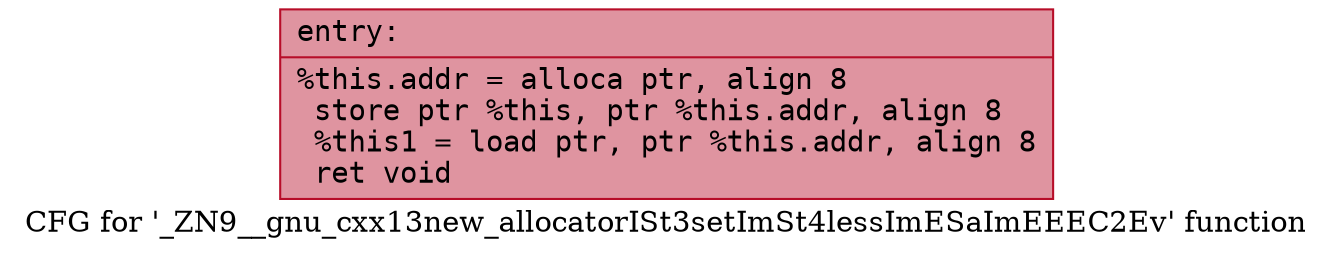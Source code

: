 digraph "CFG for '_ZN9__gnu_cxx13new_allocatorISt3setImSt4lessImESaImEEEC2Ev' function" {
	label="CFG for '_ZN9__gnu_cxx13new_allocatorISt3setImSt4lessImESaImEEEC2Ev' function";

	Node0x560dca0eef80 [shape=record,color="#b70d28ff", style=filled, fillcolor="#b70d2870" fontname="Courier",label="{entry:\l|  %this.addr = alloca ptr, align 8\l  store ptr %this, ptr %this.addr, align 8\l  %this1 = load ptr, ptr %this.addr, align 8\l  ret void\l}"];
}
